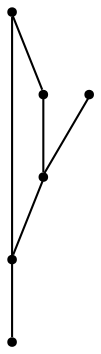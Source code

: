 graph {
  node [shape=point,comment="{\"directed\":false,\"doi\":\"10.1007/978-3-642-11805-0_10\",\"figure\":\"9 (9)\"}"]

  v0 [pos="1316.2913181216218,761.568527984619"]
  v1 [pos="1229.6019128134085,798.7069796475496"]
  v2 [pos="1316.2913181216218,872.984010176225"]
  v3 [pos="1294.6502149182695,835.8454949118872"]
  v4 [pos="1272.9465995611145,724.4300763216884"]
  v5 [pos="1229.6019128134083,910.1225254405626"]

  v0 -- v1 [id="-1",pos="1316.2913181216218,761.568527984619 1229.6019128134085,798.7069796475496 1229.6019128134085,798.7069796475496 1229.6019128134085,798.7069796475496"]
  v1 -- v5 [id="-2",pos="1229.6019128134085,798.7069796475496 1229.6019128134083,910.1225254405626 1229.6019128134083,910.1225254405626 1229.6019128134083,910.1225254405626"]
  v4 -- v3 [id="-3",pos="1272.9465995611145,724.4300763216884 1294.6502149182695,835.8454949118872 1294.6502149182695,835.8454949118872 1294.6502149182695,835.8454949118872"]
  v3 -- v1 [id="-4",pos="1294.6502149182695,835.8454949118872 1229.6019128134085,798.7069796475496 1229.6019128134085,798.7069796475496 1229.6019128134085,798.7069796475496"]
  v2 -- v3 [id="-5",pos="1316.2913181216218,872.984010176225 1294.6502149182695,835.8454949118872 1294.6502149182695,835.8454949118872 1294.6502149182695,835.8454949118872"]
  v0 -- v2 [id="-6",pos="1316.2913181216218,761.568527984619 1316.2913181216218,872.984010176225 1316.2913181216218,872.984010176225 1316.2913181216218,872.984010176225"]
}